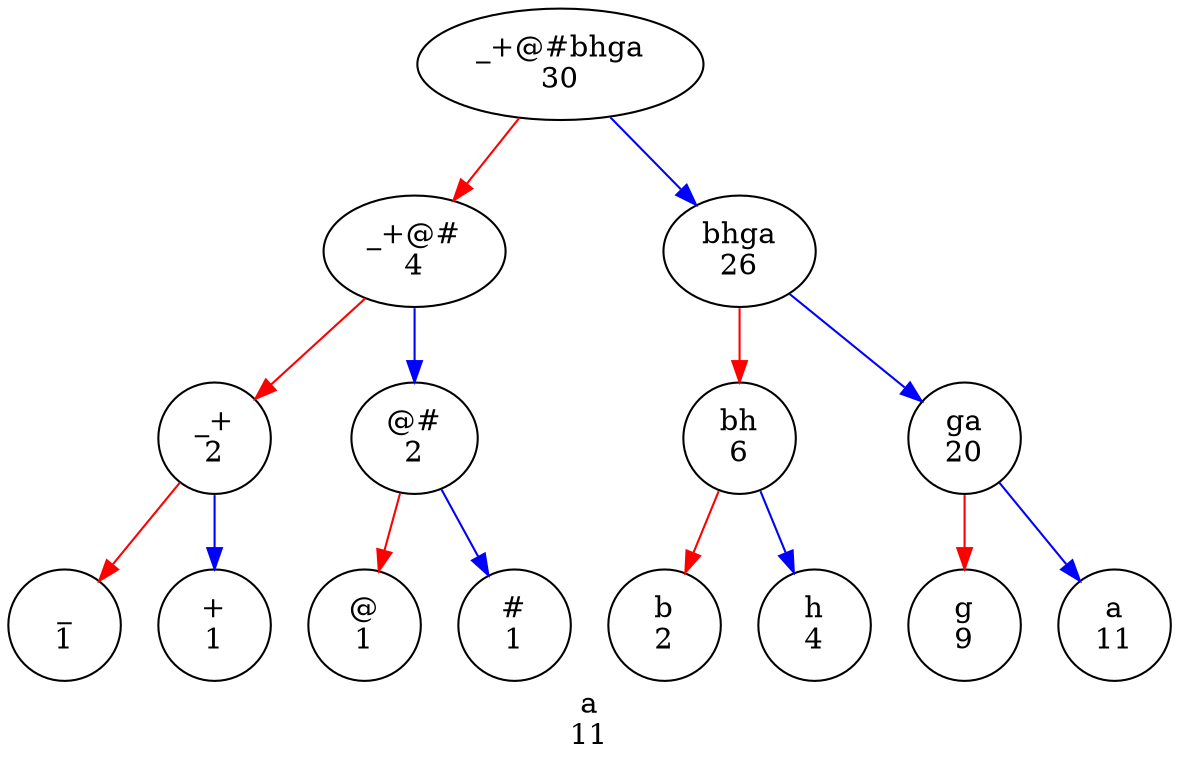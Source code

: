 digraph Huffman {
label="_+@#bhga\n30"
  "_+@#bhga\n30" -> "_+@#\n4" [color=red];
label="_+@#\n4"
  "_+@#\n4" -> "_+\n2" [color=red];
label="_+\n2"
  "_+\n2" -> "_\n1" [color=red];
label="_\n1"
  "_+\n2" -> "+\n1" [color=blue];
label="+\n1"
  "_+@#\n4" -> "@#\n2" [color=blue];
label="@#\n2"
  "@#\n2" -> "@\n1" [color=red];
label="@\n1"
  "@#\n2" -> "#\n1" [color=blue];
label="#\n1"
  "_+@#bhga\n30" -> "bhga\n26" [color=blue];
label="bhga\n26"
  "bhga\n26" -> "bh\n6" [color=red];
label="bh\n6"
  "bh\n6" -> "b\n2" [color=red];
label="b\n2"
  "bh\n6" -> "h\n4" [color=blue];
label="h\n4"
  "bhga\n26" -> "ga\n20" [color=blue];
label="ga\n20"
  "ga\n20" -> "g\n9" [color=red];
label="g\n9"
  "ga\n20" -> "a\n11" [color=blue];
label="a\n11"
}
